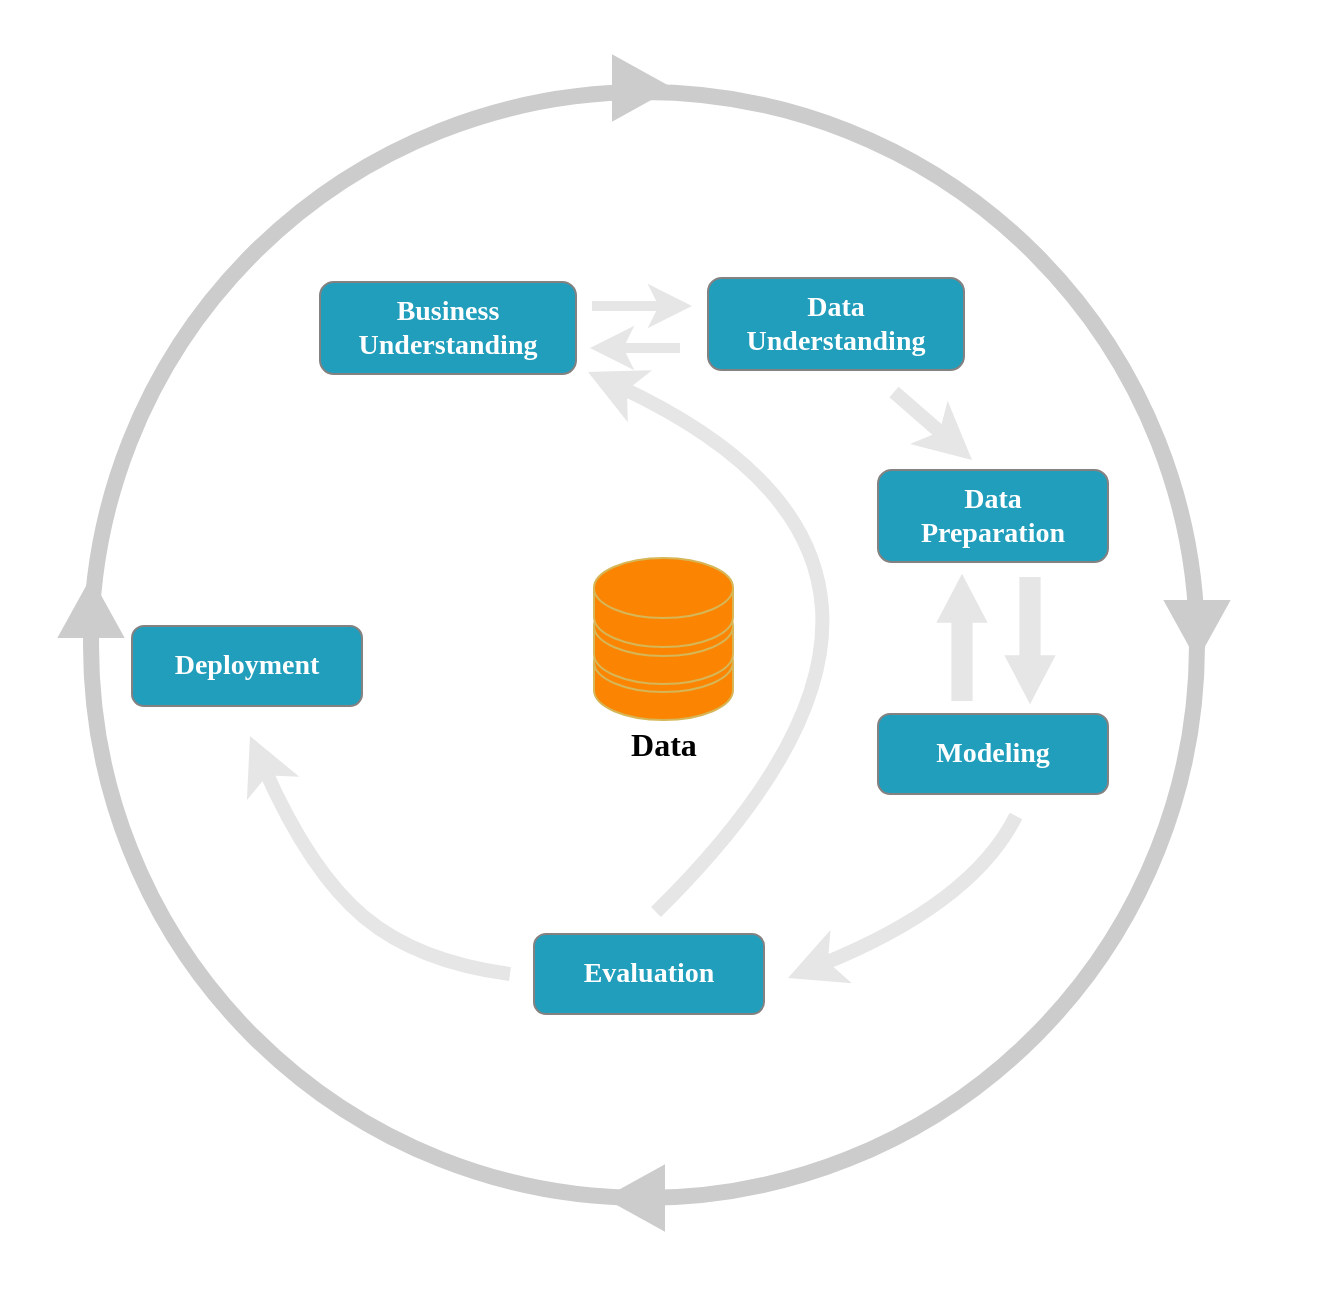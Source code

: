 <mxfile version="24.1.0" type="device">
  <diagram name="第 1 页" id="kNHRGInsF0GLIskwiczz">
    <mxGraphModel dx="1418" dy="902" grid="0" gridSize="10" guides="1" tooltips="1" connect="1" arrows="1" fold="1" page="1" pageScale="1" pageWidth="827" pageHeight="1169" math="0" shadow="0">
      <root>
        <mxCell id="0" />
        <mxCell id="1" parent="0" />
        <mxCell id="mBkOeJFsPVEQG8PaR_3U-33" value="" style="rounded=0;whiteSpace=wrap;html=1;strokeColor=none;fillColor=none;" vertex="1" parent="1">
          <mxGeometry x="62" y="98" width="669" height="648" as="geometry" />
        </mxCell>
        <mxCell id="mBkOeJFsPVEQG8PaR_3U-11" value="" style="ellipse;whiteSpace=wrap;html=1;aspect=fixed;container=0;horizontal=1;strokeWidth=8;strokeColor=#CCCCCC;" vertex="1" parent="1">
          <mxGeometry x="107.5" y="144" width="553" height="553" as="geometry" />
        </mxCell>
        <mxCell id="mBkOeJFsPVEQG8PaR_3U-1" value="" style="shape=cylinder3;whiteSpace=wrap;html=1;boundedLbl=1;backgroundOutline=1;size=15;fillColor=#FB8402;strokeColor=#d6b656;" vertex="1" parent="1">
          <mxGeometry x="359" y="414" width="69.5" height="44" as="geometry" />
        </mxCell>
        <mxCell id="mBkOeJFsPVEQG8PaR_3U-2" value="" style="shape=cylinder3;whiteSpace=wrap;html=1;boundedLbl=1;backgroundOutline=1;size=15;fillColor=#FB8402;strokeColor=#d6b656;" vertex="1" parent="1">
          <mxGeometry x="359" y="396" width="69.5" height="44" as="geometry" />
        </mxCell>
        <mxCell id="mBkOeJFsPVEQG8PaR_3U-3" value="" style="shape=cylinder3;whiteSpace=wrap;html=1;boundedLbl=1;backgroundOutline=1;size=15;fillColor=#FB8402;strokeColor=#d6b656;" vertex="1" parent="1">
          <mxGeometry x="359" y="377" width="69.5" height="44.5" as="geometry" />
        </mxCell>
        <mxCell id="mBkOeJFsPVEQG8PaR_3U-4" value="&lt;b&gt;&lt;font face=&quot;Verdana&quot; style=&quot;font-size: 16px;&quot;&gt;Data&lt;/font&gt;&lt;/b&gt;" style="text;html=1;align=center;verticalAlign=middle;whiteSpace=wrap;rounded=0;" vertex="1" parent="1">
          <mxGeometry x="363.75" y="455" width="60" height="30" as="geometry" />
        </mxCell>
        <mxCell id="mBkOeJFsPVEQG8PaR_3U-5" value="&lt;font color=&quot;#ffffff&quot; face=&quot;Verdana&quot; style=&quot;font-size: 14px;&quot;&gt;&lt;b&gt;Evaluation&lt;/b&gt;&lt;/font&gt;" style="rounded=1;whiteSpace=wrap;html=1;strokeColor=#838181;fillColor=#219EBC;" vertex="1" parent="1">
          <mxGeometry x="329" y="565" width="115" height="40" as="geometry" />
        </mxCell>
        <mxCell id="mBkOeJFsPVEQG8PaR_3U-6" value="&lt;font color=&quot;#ffffff&quot; face=&quot;Verdana&quot; style=&quot;font-size: 14px;&quot;&gt;&lt;b&gt;Modeling&lt;/b&gt;&lt;/font&gt;" style="rounded=1;whiteSpace=wrap;html=1;strokeColor=#838181;fillColor=#219EBC;" vertex="1" parent="1">
          <mxGeometry x="501" y="455" width="115" height="40" as="geometry" />
        </mxCell>
        <mxCell id="mBkOeJFsPVEQG8PaR_3U-7" value="&lt;font color=&quot;#ffffff&quot; face=&quot;Verdana&quot; style=&quot;font-size: 14px;&quot;&gt;&lt;b&gt;Data&lt;/b&gt;&lt;/font&gt;&lt;div&gt;&lt;font color=&quot;#ffffff&quot; face=&quot;Verdana&quot; style=&quot;font-size: 14px;&quot;&gt;&lt;b&gt;Preparation&lt;/b&gt;&lt;/font&gt;&lt;/div&gt;" style="rounded=1;whiteSpace=wrap;html=1;strokeColor=#838181;fillColor=#219EBC;" vertex="1" parent="1">
          <mxGeometry x="501" y="333" width="115" height="46" as="geometry" />
        </mxCell>
        <mxCell id="mBkOeJFsPVEQG8PaR_3U-8" value="&lt;font color=&quot;#ffffff&quot; face=&quot;Verdana&quot; style=&quot;font-size: 14px;&quot;&gt;&lt;b&gt;Data&lt;/b&gt;&lt;/font&gt;&lt;div&gt;&lt;font face=&quot;Verdana&quot; color=&quot;#ffffff&quot;&gt;&lt;span style=&quot;font-size: 14px;&quot;&gt;&lt;b&gt;Understanding&lt;/b&gt;&lt;/span&gt;&lt;/font&gt;&lt;/div&gt;" style="rounded=1;whiteSpace=wrap;html=1;strokeColor=#838181;fillColor=#219EBC;" vertex="1" parent="1">
          <mxGeometry x="416" y="237" width="128" height="46" as="geometry" />
        </mxCell>
        <mxCell id="mBkOeJFsPVEQG8PaR_3U-9" value="&lt;font face=&quot;Verdana&quot; color=&quot;#ffffff&quot;&gt;&lt;span style=&quot;font-size: 14px;&quot;&gt;&lt;b&gt;Business&lt;/b&gt;&lt;/span&gt;&lt;/font&gt;&lt;br&gt;&lt;div&gt;&lt;font face=&quot;Verdana&quot; color=&quot;#ffffff&quot;&gt;&lt;span style=&quot;font-size: 14px;&quot;&gt;&lt;b&gt;Understanding&lt;/b&gt;&lt;/span&gt;&lt;/font&gt;&lt;/div&gt;" style="rounded=1;whiteSpace=wrap;html=1;strokeColor=#838181;fillColor=#219EBC;" vertex="1" parent="1">
          <mxGeometry x="222" y="239" width="128" height="46" as="geometry" />
        </mxCell>
        <mxCell id="mBkOeJFsPVEQG8PaR_3U-10" value="&lt;font color=&quot;#ffffff&quot; face=&quot;Verdana&quot; style=&quot;font-size: 14px;&quot;&gt;&lt;b&gt;Deployment&lt;/b&gt;&lt;/font&gt;" style="rounded=1;whiteSpace=wrap;html=1;strokeColor=#838181;fillColor=#219EBC;" vertex="1" parent="1">
          <mxGeometry x="128" y="411" width="115" height="40" as="geometry" />
        </mxCell>
        <mxCell id="mBkOeJFsPVEQG8PaR_3U-13" value="" style="html=1;shadow=0;dashed=0;align=center;verticalAlign=middle;shape=mxgraph.arrows2.arrow;dy=0.52;dx=29;notch=0;rotation=-90;strokeColor=#CCCCCC;fillColor=#CCCCCC;" vertex="1" parent="1">
          <mxGeometry x="93" y="386" width="29" height="32" as="geometry" />
        </mxCell>
        <mxCell id="mBkOeJFsPVEQG8PaR_3U-14" value="" style="html=1;shadow=0;dashed=0;align=center;verticalAlign=middle;shape=mxgraph.arrows2.arrow;dy=0.52;dx=29;notch=0;rotation=-180;strokeColor=#CCCCCC;fillColor=#CCCCCC;" vertex="1" parent="1">
          <mxGeometry x="365" y="681" width="29" height="32" as="geometry" />
        </mxCell>
        <mxCell id="mBkOeJFsPVEQG8PaR_3U-15" value="" style="html=1;shadow=0;dashed=0;align=center;verticalAlign=middle;shape=mxgraph.arrows2.arrow;dy=0.52;dx=29;notch=0;rotation=0;strokeColor=#CCCCCC;fillColor=#CCCCCC;" vertex="1" parent="1">
          <mxGeometry x="368.5" y="126" width="29" height="32" as="geometry" />
        </mxCell>
        <mxCell id="mBkOeJFsPVEQG8PaR_3U-16" value="" style="html=1;shadow=0;dashed=0;align=center;verticalAlign=middle;shape=mxgraph.arrows2.arrow;dy=0.52;dx=29;notch=0;rotation=90;strokeColor=#CCCCCC;fillColor=#CCCCCC;" vertex="1" parent="1">
          <mxGeometry x="646" y="397" width="29" height="32" as="geometry" />
        </mxCell>
        <mxCell id="mBkOeJFsPVEQG8PaR_3U-20" value="" style="html=1;shadow=0;dashed=0;align=center;verticalAlign=middle;shape=mxgraph.arrows2.arrow;dy=0.6;dx=22.92;direction=south;notch=0;fillStyle=auto;fillColor=#E6E6E6;strokeColor=#E6E6E6;" vertex="1" parent="1">
          <mxGeometry x="565" y="387" width="24" height="62" as="geometry" />
        </mxCell>
        <mxCell id="mBkOeJFsPVEQG8PaR_3U-22" value="" style="html=1;shadow=0;dashed=0;align=center;verticalAlign=middle;shape=mxgraph.arrows2.arrow;dy=0.6;dx=22.92;direction=south;notch=0;fillStyle=auto;fillColor=#E6E6E6;strokeColor=#E6E6E6;rotation=-180;" vertex="1" parent="1">
          <mxGeometry x="531" y="386" width="24" height="62" as="geometry" />
        </mxCell>
        <mxCell id="mBkOeJFsPVEQG8PaR_3U-25" value="" style="curved=1;endArrow=classic;html=1;rounded=0;strokeWidth=7;targetPerimeterSpacing=1;startArrow=none;startFill=0;strokeColor=#E6E6E6;" edge="1" parent="1">
          <mxGeometry width="50" height="50" relative="1" as="geometry">
            <mxPoint x="570" y="506" as="sourcePoint" />
            <mxPoint x="456" y="587" as="targetPoint" />
            <Array as="points">
              <mxPoint x="548" y="550" />
            </Array>
          </mxGeometry>
        </mxCell>
        <mxCell id="mBkOeJFsPVEQG8PaR_3U-26" value="" style="curved=1;endArrow=classic;html=1;rounded=0;strokeWidth=7;targetPerimeterSpacing=1;startArrow=none;startFill=0;strokeColor=#E6E6E6;" edge="1" parent="1">
          <mxGeometry width="50" height="50" relative="1" as="geometry">
            <mxPoint x="317" y="585" as="sourcePoint" />
            <mxPoint x="187" y="466" as="targetPoint" />
            <Array as="points">
              <mxPoint x="271" y="579" />
              <mxPoint x="217" y="534" />
            </Array>
          </mxGeometry>
        </mxCell>
        <mxCell id="mBkOeJFsPVEQG8PaR_3U-27" value="" style="curved=1;endArrow=classic;html=1;rounded=0;strokeWidth=7;targetPerimeterSpacing=1;startArrow=none;startFill=0;strokeColor=#E6E6E6;" edge="1" parent="1">
          <mxGeometry width="50" height="50" relative="1" as="geometry">
            <mxPoint x="390" y="554" as="sourcePoint" />
            <mxPoint x="356" y="284" as="targetPoint" />
            <Array as="points">
              <mxPoint x="565" y="381.5" />
            </Array>
          </mxGeometry>
        </mxCell>
        <mxCell id="mBkOeJFsPVEQG8PaR_3U-28" value="" style="curved=1;endArrow=classic;html=1;rounded=0;strokeWidth=7;targetPerimeterSpacing=1;startArrow=none;startFill=0;strokeColor=#E6E6E6;" edge="1" parent="1">
          <mxGeometry width="50" height="50" relative="1" as="geometry">
            <mxPoint x="509" y="294" as="sourcePoint" />
            <mxPoint x="548" y="328" as="targetPoint" />
            <Array as="points" />
          </mxGeometry>
        </mxCell>
        <mxCell id="mBkOeJFsPVEQG8PaR_3U-29" value="" style="curved=1;endArrow=classic;html=1;rounded=0;strokeWidth=5;targetPerimeterSpacing=1;startArrow=none;startFill=0;strokeColor=#E6E6E6;" edge="1" parent="1">
          <mxGeometry width="50" height="50" relative="1" as="geometry">
            <mxPoint x="358" y="251" as="sourcePoint" />
            <mxPoint x="408" y="251" as="targetPoint" />
            <Array as="points" />
          </mxGeometry>
        </mxCell>
        <mxCell id="mBkOeJFsPVEQG8PaR_3U-30" value="" style="curved=1;endArrow=classic;html=1;rounded=0;strokeWidth=5;targetPerimeterSpacing=1;startArrow=none;startFill=0;strokeColor=#E6E6E6;" edge="1" parent="1">
          <mxGeometry width="50" height="50" relative="1" as="geometry">
            <mxPoint x="402" y="272" as="sourcePoint" />
            <mxPoint x="357" y="272" as="targetPoint" />
            <Array as="points" />
          </mxGeometry>
        </mxCell>
      </root>
    </mxGraphModel>
  </diagram>
</mxfile>
